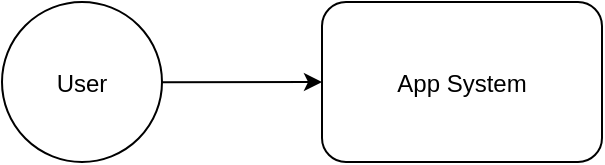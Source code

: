 <?xml version='1.0' encoding='utf-8'?>
<mxfile><diagram name="コンテキスト図" id="diag-000"><mxGraphModel><root>
<mxCell id="0"/><mxCell id="1" parent="0"/>
<mxCell id="2" value="User" style="ellipse" vertex="1" parent="1"><mxGeometry x="80" y="80" width="80" height="80" as="geometry"/></mxCell>
<mxCell id="3" value="App System" style="rounded=1" vertex="1" parent="1"><mxGeometry x="240" y="80" width="140" height="80" as="geometry"/></mxCell>
<mxCell id="4" edge="1" source="2" target="3" parent="1"><mxGeometry relative="1" as="geometry"/></mxCell>
</root></mxGraphModel></diagram><diagram name="ユースケース図" id="diag-001"><mxGraphModel><root>
<mxCell id="0"/><mxCell id="1" parent="0"/>
<mxCell id="2" value="User" style="ellipse" vertex="1" parent="1"><mxGeometry x="40" y="80" width="80" height="80" as="geometry"/></mxCell>
<mxCell id="3" value="ログイン" style="rounded=1" vertex="1" parent="1"><mxGeometry x="180" y="40" width="100" height="40" as="geometry"/></mxCell>
<mxCell id="4" value="ToDo追加" style="rounded=1" vertex="1" parent="1"><mxGeometry x="180" y="100" width="100" height="40" as="geometry"/></mxCell>
<mxCell id="5" value="記事投稿" style="rounded=1" vertex="1" parent="1"><mxGeometry x="180" y="160" width="100" height="40" as="geometry"/></mxCell>
<mxCell id="6" edge="1" source="2" target="3" parent="1"><mxGeometry relative="1" as="geometry"/></mxCell>
<mxCell id="7" edge="1" source="2" target="4" parent="1"><mxGeometry relative="1" as="geometry"/></mxCell>
<mxCell id="8" edge="1" source="2" target="5" parent="1"><mxGeometry relative="1" as="geometry"/></mxCell>
</root></mxGraphModel></diagram><diagram name="オブジェクト図" id="diag-002"><mxGraphModel><root>
<mxCell id="0"/><mxCell id="1" parent="0"/>
<mxCell id="2" value="User:User
id=1
name=Taro" style="swimlane" vertex="1" parent="1"><mxGeometry x="40" y="60" width="160" height="100" as="geometry"/></mxCell>
<mxCell id="3" value="Todo:Todo
id=5
title=Buy milk" style="swimlane" vertex="1" parent="1"><mxGeometry x="240" y="60" width="160" height="100" as="geometry"/></mxCell>
<mxCell id="4" edge="1" source="2" target="3" parent="1"><mxGeometry relative="1" as="geometry"/></mxCell>
</root></mxGraphModel></diagram><diagram name="ドメイン図" id="diag-003"><mxGraphModel><root>
<mxCell id="0"/><mxCell id="1" parent="0"/>
<mxCell id="2" value="User" style="swimlane" vertex="1" parent="1"><mxGeometry x="60" y="60" width="120" height="100" as="geometry"/></mxCell>
<mxCell id="3" value="Post" style="swimlane" vertex="1" parent="1"><mxGeometry x="220" y="60" width="120" height="100" as="geometry"/></mxCell>
<mxCell id="4" value="Todo" style="swimlane" vertex="1" parent="1"><mxGeometry x="140" y="180" width="120" height="100" as="geometry"/></mxCell>
<mxCell id="5" edge="1" source="2" target="3" parent="1"><mxGeometry relative="1" as="geometry"/></mxCell>
<mxCell id="6" edge="1" source="2" target="4" parent="1"><mxGeometry relative="1" as="geometry"/></mxCell>
</root></mxGraphModel></diagram><diagram name="ER図" id="diag-004"><mxGraphModel><root>
<mxCell id="0"/><mxCell id="1" parent="0"/>
<mxCell id="2" value="User
[id, name, email]" style="shape=table" vertex="1" parent="1"><mxGeometry x="40" y="60" width="160" height="80" as="geometry"/></mxCell>
<mxCell id="3" value="Todo
[id, title, completed, userId]" style="shape=table" vertex="1" parent="1"><mxGeometry x="240" y="60" width="200" height="80" as="geometry"/></mxCell>
<mxCell id="4" edge="1" source="2" target="3" parent="1"><mxGeometry relative="1" as="geometry"/></mxCell>
</root></mxGraphModel></diagram><diagram name="シーケンス図" id="diag-005"><mxGraphModel><root>
<mxCell id="0"/><mxCell id="1" parent="0"/>
<mxCell id="2" value="User" style="swimlane" vertex="1" parent="1"><mxGeometry x="40" y="20" width="60" height="200" as="geometry"/></mxCell>
<mxCell id="3" value="API Server" style="swimlane" vertex="1" parent="1"><mxGeometry x="140" y="20" width="100" height="200" as="geometry"/></mxCell>
<mxCell id="4" value="DB" style="swimlane" vertex="1" parent="1"><mxGeometry x="280" y="20" width="60" height="200" as="geometry"/></mxCell>
<mxCell id="5" value="login()" edge="1" source="2" target="3" parent="1"><mxGeometry relative="1" as="geometry"/></mxCell>
<mxCell id="6" value="findUser()" edge="1" source="3" target="4" parent="1"><mxGeometry relative="1" as="geometry"/></mxCell>
</root></mxGraphModel></diagram><diagram name="ロバスト分析" id="diag-006"><mxGraphModel><root>
<mxCell id="0"/><mxCell id="1" parent="0"/>
<mxCell id="2" value="Boundary
LoginForm" style="rounded=1" vertex="1" parent="1"><mxGeometry x="60" y="60" width="140" height="60" as="geometry"/></mxCell>
<mxCell id="3" value="Controller
LoginController" style="ellipse" vertex="1" parent="1"><mxGeometry x="240" y="60" width="120" height="60" as="geometry"/></mxCell>
<mxCell id="4" value="Entity
User" style="rhombus" vertex="1" parent="1"><mxGeometry x="420" y="60" width="100" height="60" as="geometry"/></mxCell>
<mxCell id="5" edge="1" source="2" target="3" parent="1"><mxGeometry relative="1" as="geometry"/></mxCell>
<mxCell id="6" edge="1" source="3" target="4" parent="1"><mxGeometry relative="1" as="geometry"/></mxCell>
</root></mxGraphModel></diagram><diagram name="クラス図" id="diag-007"><mxGraphModel><root>
<mxCell id="0"/><mxCell id="1" parent="0"/>
<mxCell id="2" value="User
+ id: string
+ name: string
+ email: string" style="swimlane" vertex="1" parent="1"><mxGeometry x="60" y="60" width="160" height="100" as="geometry"/></mxCell>
<mxCell id="3" value="Todo
+ id: string
+ title: string
+ completed: boolean" style="swimlane" vertex="1" parent="1"><mxGeometry x="260" y="60" width="180" height="100" as="geometry"/></mxCell>
<mxCell id="4" value="Post
+ id: string
+ title: string
+ content: string" style="swimlane" vertex="1" parent="1"><mxGeometry x="160" y="200" width="180" height="100" as="geometry"/></mxCell>
<mxCell id="5" edge="1" source="2" target="3" parent="1"><mxGeometry relative="1" as="geometry"/></mxCell>
<mxCell id="6" edge="1" source="2" target="4" parent="1"><mxGeometry relative="1" as="geometry"/></mxCell>
</root></mxGraphModel></diagram></mxfile>
